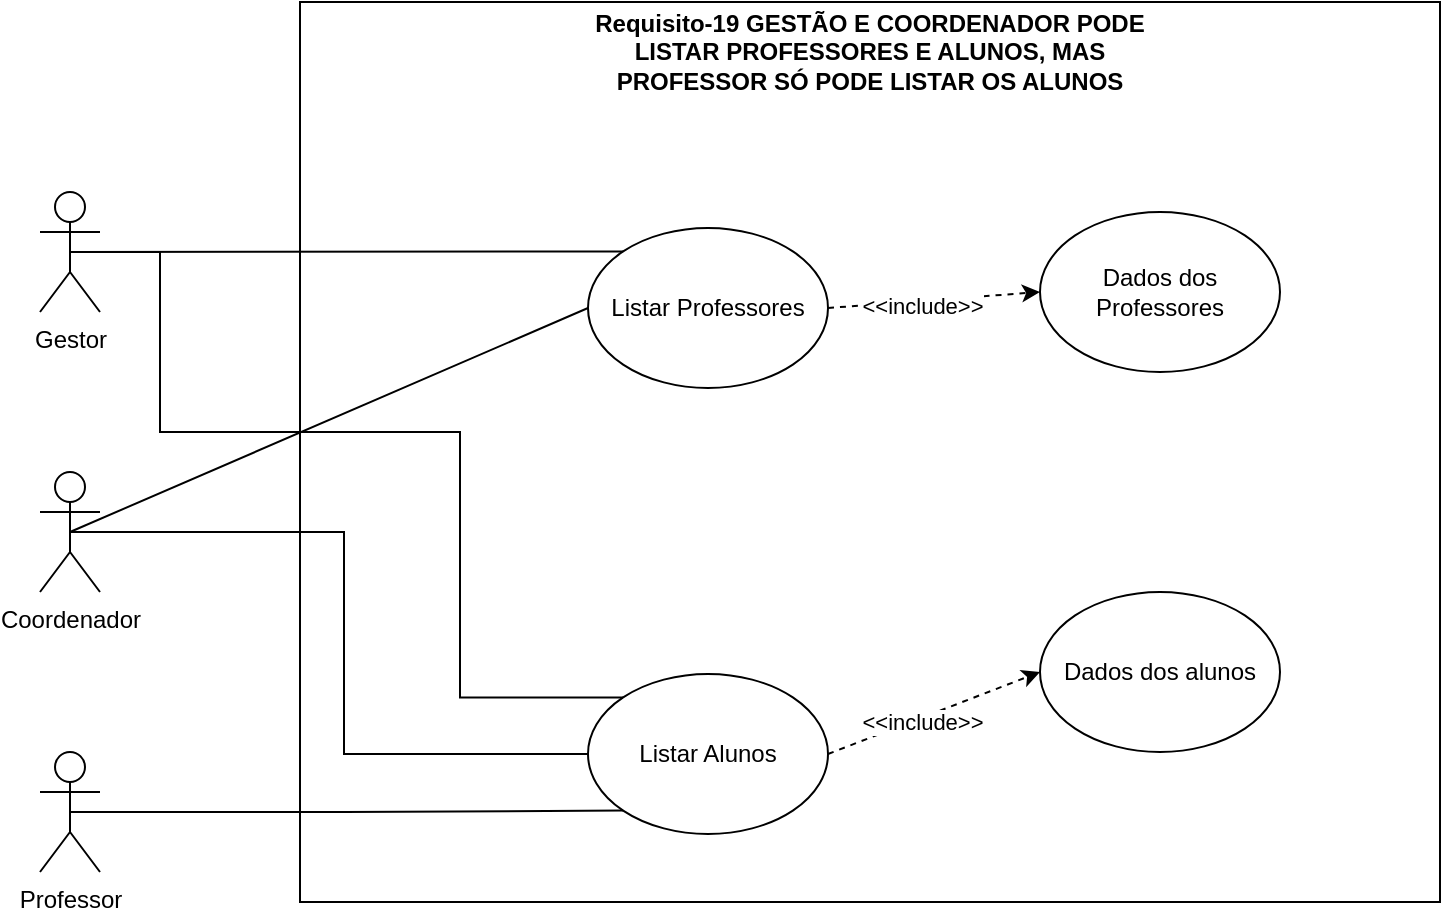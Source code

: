 <mxfile version="26.1.3">
  <diagram name="Página-1" id="FPWiYQk4rjIHTvEmH_2g">
    <mxGraphModel dx="954" dy="566" grid="1" gridSize="10" guides="1" tooltips="1" connect="1" arrows="1" fold="1" page="1" pageScale="1" pageWidth="827" pageHeight="1169" math="0" shadow="0">
      <root>
        <mxCell id="0" />
        <mxCell id="1" parent="0" />
        <mxCell id="ibnl8cpxLP5b1Yr6Myq5-5" value="" style="rounded=0;whiteSpace=wrap;html=1;" vertex="1" parent="1">
          <mxGeometry x="194" y="80" width="570" height="450" as="geometry" />
        </mxCell>
        <mxCell id="ibnl8cpxLP5b1Yr6Myq5-7" style="edgeStyle=orthogonalEdgeStyle;rounded=0;orthogonalLoop=1;jettySize=auto;html=1;exitX=0.5;exitY=0.5;exitDx=0;exitDy=0;exitPerimeter=0;entryX=0;entryY=0;entryDx=0;entryDy=0;endArrow=none;startFill=0;" edge="1" parent="1" source="ibnl8cpxLP5b1Yr6Myq5-1" target="ibnl8cpxLP5b1Yr6Myq5-6">
          <mxGeometry relative="1" as="geometry">
            <Array as="points">
              <mxPoint x="124" y="205" />
              <mxPoint x="124" y="295" />
              <mxPoint x="274" y="295" />
              <mxPoint x="274" y="428" />
            </Array>
          </mxGeometry>
        </mxCell>
        <mxCell id="ibnl8cpxLP5b1Yr6Myq5-1" value="Gestor" style="shape=umlActor;verticalLabelPosition=bottom;verticalAlign=top;html=1;outlineConnect=0;" vertex="1" parent="1">
          <mxGeometry x="64" y="175" width="30" height="60" as="geometry" />
        </mxCell>
        <mxCell id="ibnl8cpxLP5b1Yr6Myq5-8" style="edgeStyle=orthogonalEdgeStyle;rounded=0;orthogonalLoop=1;jettySize=auto;html=1;exitX=0.5;exitY=0.5;exitDx=0;exitDy=0;exitPerimeter=0;endArrow=none;startFill=0;entryX=0;entryY=0.5;entryDx=0;entryDy=0;" edge="1" parent="1" source="ibnl8cpxLP5b1Yr6Myq5-2" target="ibnl8cpxLP5b1Yr6Myq5-6">
          <mxGeometry relative="1" as="geometry" />
        </mxCell>
        <mxCell id="ibnl8cpxLP5b1Yr6Myq5-2" value="Coordenador" style="shape=umlActor;verticalLabelPosition=bottom;verticalAlign=top;html=1;outlineConnect=0;" vertex="1" parent="1">
          <mxGeometry x="64" y="315" width="30" height="60" as="geometry" />
        </mxCell>
        <mxCell id="ibnl8cpxLP5b1Yr6Myq5-3" value="Professor" style="shape=umlActor;verticalLabelPosition=bottom;verticalAlign=top;html=1;outlineConnect=0;" vertex="1" parent="1">
          <mxGeometry x="64" y="455" width="30" height="60" as="geometry" />
        </mxCell>
        <mxCell id="ibnl8cpxLP5b1Yr6Myq5-6" value="Listar Alunos" style="ellipse;whiteSpace=wrap;html=1;" vertex="1" parent="1">
          <mxGeometry x="338" y="416" width="120" height="80" as="geometry" />
        </mxCell>
        <mxCell id="ibnl8cpxLP5b1Yr6Myq5-9" style="edgeStyle=orthogonalEdgeStyle;rounded=0;orthogonalLoop=1;jettySize=auto;html=1;exitX=0.5;exitY=0.5;exitDx=0;exitDy=0;exitPerimeter=0;entryX=0;entryY=1;entryDx=0;entryDy=0;endArrow=none;startFill=0;" edge="1" parent="1" source="ibnl8cpxLP5b1Yr6Myq5-3" target="ibnl8cpxLP5b1Yr6Myq5-6">
          <mxGeometry relative="1" as="geometry" />
        </mxCell>
        <mxCell id="ibnl8cpxLP5b1Yr6Myq5-10" value="Listar Professores" style="ellipse;whiteSpace=wrap;html=1;" vertex="1" parent="1">
          <mxGeometry x="338" y="193" width="120" height="80" as="geometry" />
        </mxCell>
        <mxCell id="ibnl8cpxLP5b1Yr6Myq5-11" value="" style="endArrow=none;html=1;rounded=0;exitX=0.5;exitY=0.5;exitDx=0;exitDy=0;exitPerimeter=0;entryX=0;entryY=0;entryDx=0;entryDy=0;" edge="1" parent="1" source="ibnl8cpxLP5b1Yr6Myq5-1" target="ibnl8cpxLP5b1Yr6Myq5-10">
          <mxGeometry width="50" height="50" relative="1" as="geometry">
            <mxPoint x="374" y="425" as="sourcePoint" />
            <mxPoint x="424" y="375" as="targetPoint" />
          </mxGeometry>
        </mxCell>
        <mxCell id="ibnl8cpxLP5b1Yr6Myq5-12" value="" style="endArrow=none;html=1;rounded=0;exitX=0.5;exitY=0.5;exitDx=0;exitDy=0;exitPerimeter=0;entryX=0;entryY=0.5;entryDx=0;entryDy=0;" edge="1" parent="1" source="ibnl8cpxLP5b1Yr6Myq5-2" target="ibnl8cpxLP5b1Yr6Myq5-10">
          <mxGeometry width="50" height="50" relative="1" as="geometry">
            <mxPoint x="104" y="425" as="sourcePoint" />
            <mxPoint x="154" y="375" as="targetPoint" />
          </mxGeometry>
        </mxCell>
        <mxCell id="ibnl8cpxLP5b1Yr6Myq5-13" value="Dados dos alunos" style="ellipse;whiteSpace=wrap;html=1;" vertex="1" parent="1">
          <mxGeometry x="564" y="375" width="120" height="80" as="geometry" />
        </mxCell>
        <mxCell id="ibnl8cpxLP5b1Yr6Myq5-14" value="Dados dos Professores" style="ellipse;whiteSpace=wrap;html=1;" vertex="1" parent="1">
          <mxGeometry x="564" y="185" width="120" height="80" as="geometry" />
        </mxCell>
        <mxCell id="ibnl8cpxLP5b1Yr6Myq5-15" value="" style="endArrow=classic;html=1;rounded=0;exitX=1;exitY=0.5;exitDx=0;exitDy=0;entryX=0;entryY=0.5;entryDx=0;entryDy=0;dashed=1;" edge="1" parent="1" source="ibnl8cpxLP5b1Yr6Myq5-6" target="ibnl8cpxLP5b1Yr6Myq5-13">
          <mxGeometry width="50" height="50" relative="1" as="geometry">
            <mxPoint x="424" y="605" as="sourcePoint" />
            <mxPoint x="474" y="555" as="targetPoint" />
          </mxGeometry>
        </mxCell>
        <mxCell id="ibnl8cpxLP5b1Yr6Myq5-16" value="&amp;lt;&amp;lt;include&amp;gt;&amp;gt;" style="edgeLabel;html=1;align=center;verticalAlign=middle;resizable=0;points=[];" vertex="1" connectable="0" parent="ibnl8cpxLP5b1Yr6Myq5-15">
          <mxGeometry x="-0.127" y="-2" relative="1" as="geometry">
            <mxPoint as="offset" />
          </mxGeometry>
        </mxCell>
        <mxCell id="ibnl8cpxLP5b1Yr6Myq5-17" value="" style="endArrow=classic;html=1;rounded=0;exitX=1;exitY=0.5;exitDx=0;exitDy=0;entryX=0;entryY=0.5;entryDx=0;entryDy=0;dashed=1;" edge="1" parent="1" source="ibnl8cpxLP5b1Yr6Myq5-10" target="ibnl8cpxLP5b1Yr6Myq5-14">
          <mxGeometry width="50" height="50" relative="1" as="geometry">
            <mxPoint x="468" y="466" as="sourcePoint" />
            <mxPoint x="574" y="425" as="targetPoint" />
          </mxGeometry>
        </mxCell>
        <mxCell id="ibnl8cpxLP5b1Yr6Myq5-18" value="&amp;lt;&amp;lt;include&amp;gt;&amp;gt;" style="edgeLabel;html=1;align=center;verticalAlign=middle;resizable=0;points=[];" vertex="1" connectable="0" parent="ibnl8cpxLP5b1Yr6Myq5-17">
          <mxGeometry x="-0.127" y="-2" relative="1" as="geometry">
            <mxPoint as="offset" />
          </mxGeometry>
        </mxCell>
        <mxCell id="ibnl8cpxLP5b1Yr6Myq5-20" value="Requisito-19 GESTÃO E COORDENADOR PODE LISTAR PROFESSORES E ALUNOS, MAS PROFESSOR SÓ PODE LISTAR OS ALUNOS" style="text;html=1;align=center;verticalAlign=middle;whiteSpace=wrap;rounded=0;fontStyle=1" vertex="1" parent="1">
          <mxGeometry x="334" y="90" width="290" height="30" as="geometry" />
        </mxCell>
      </root>
    </mxGraphModel>
  </diagram>
</mxfile>
